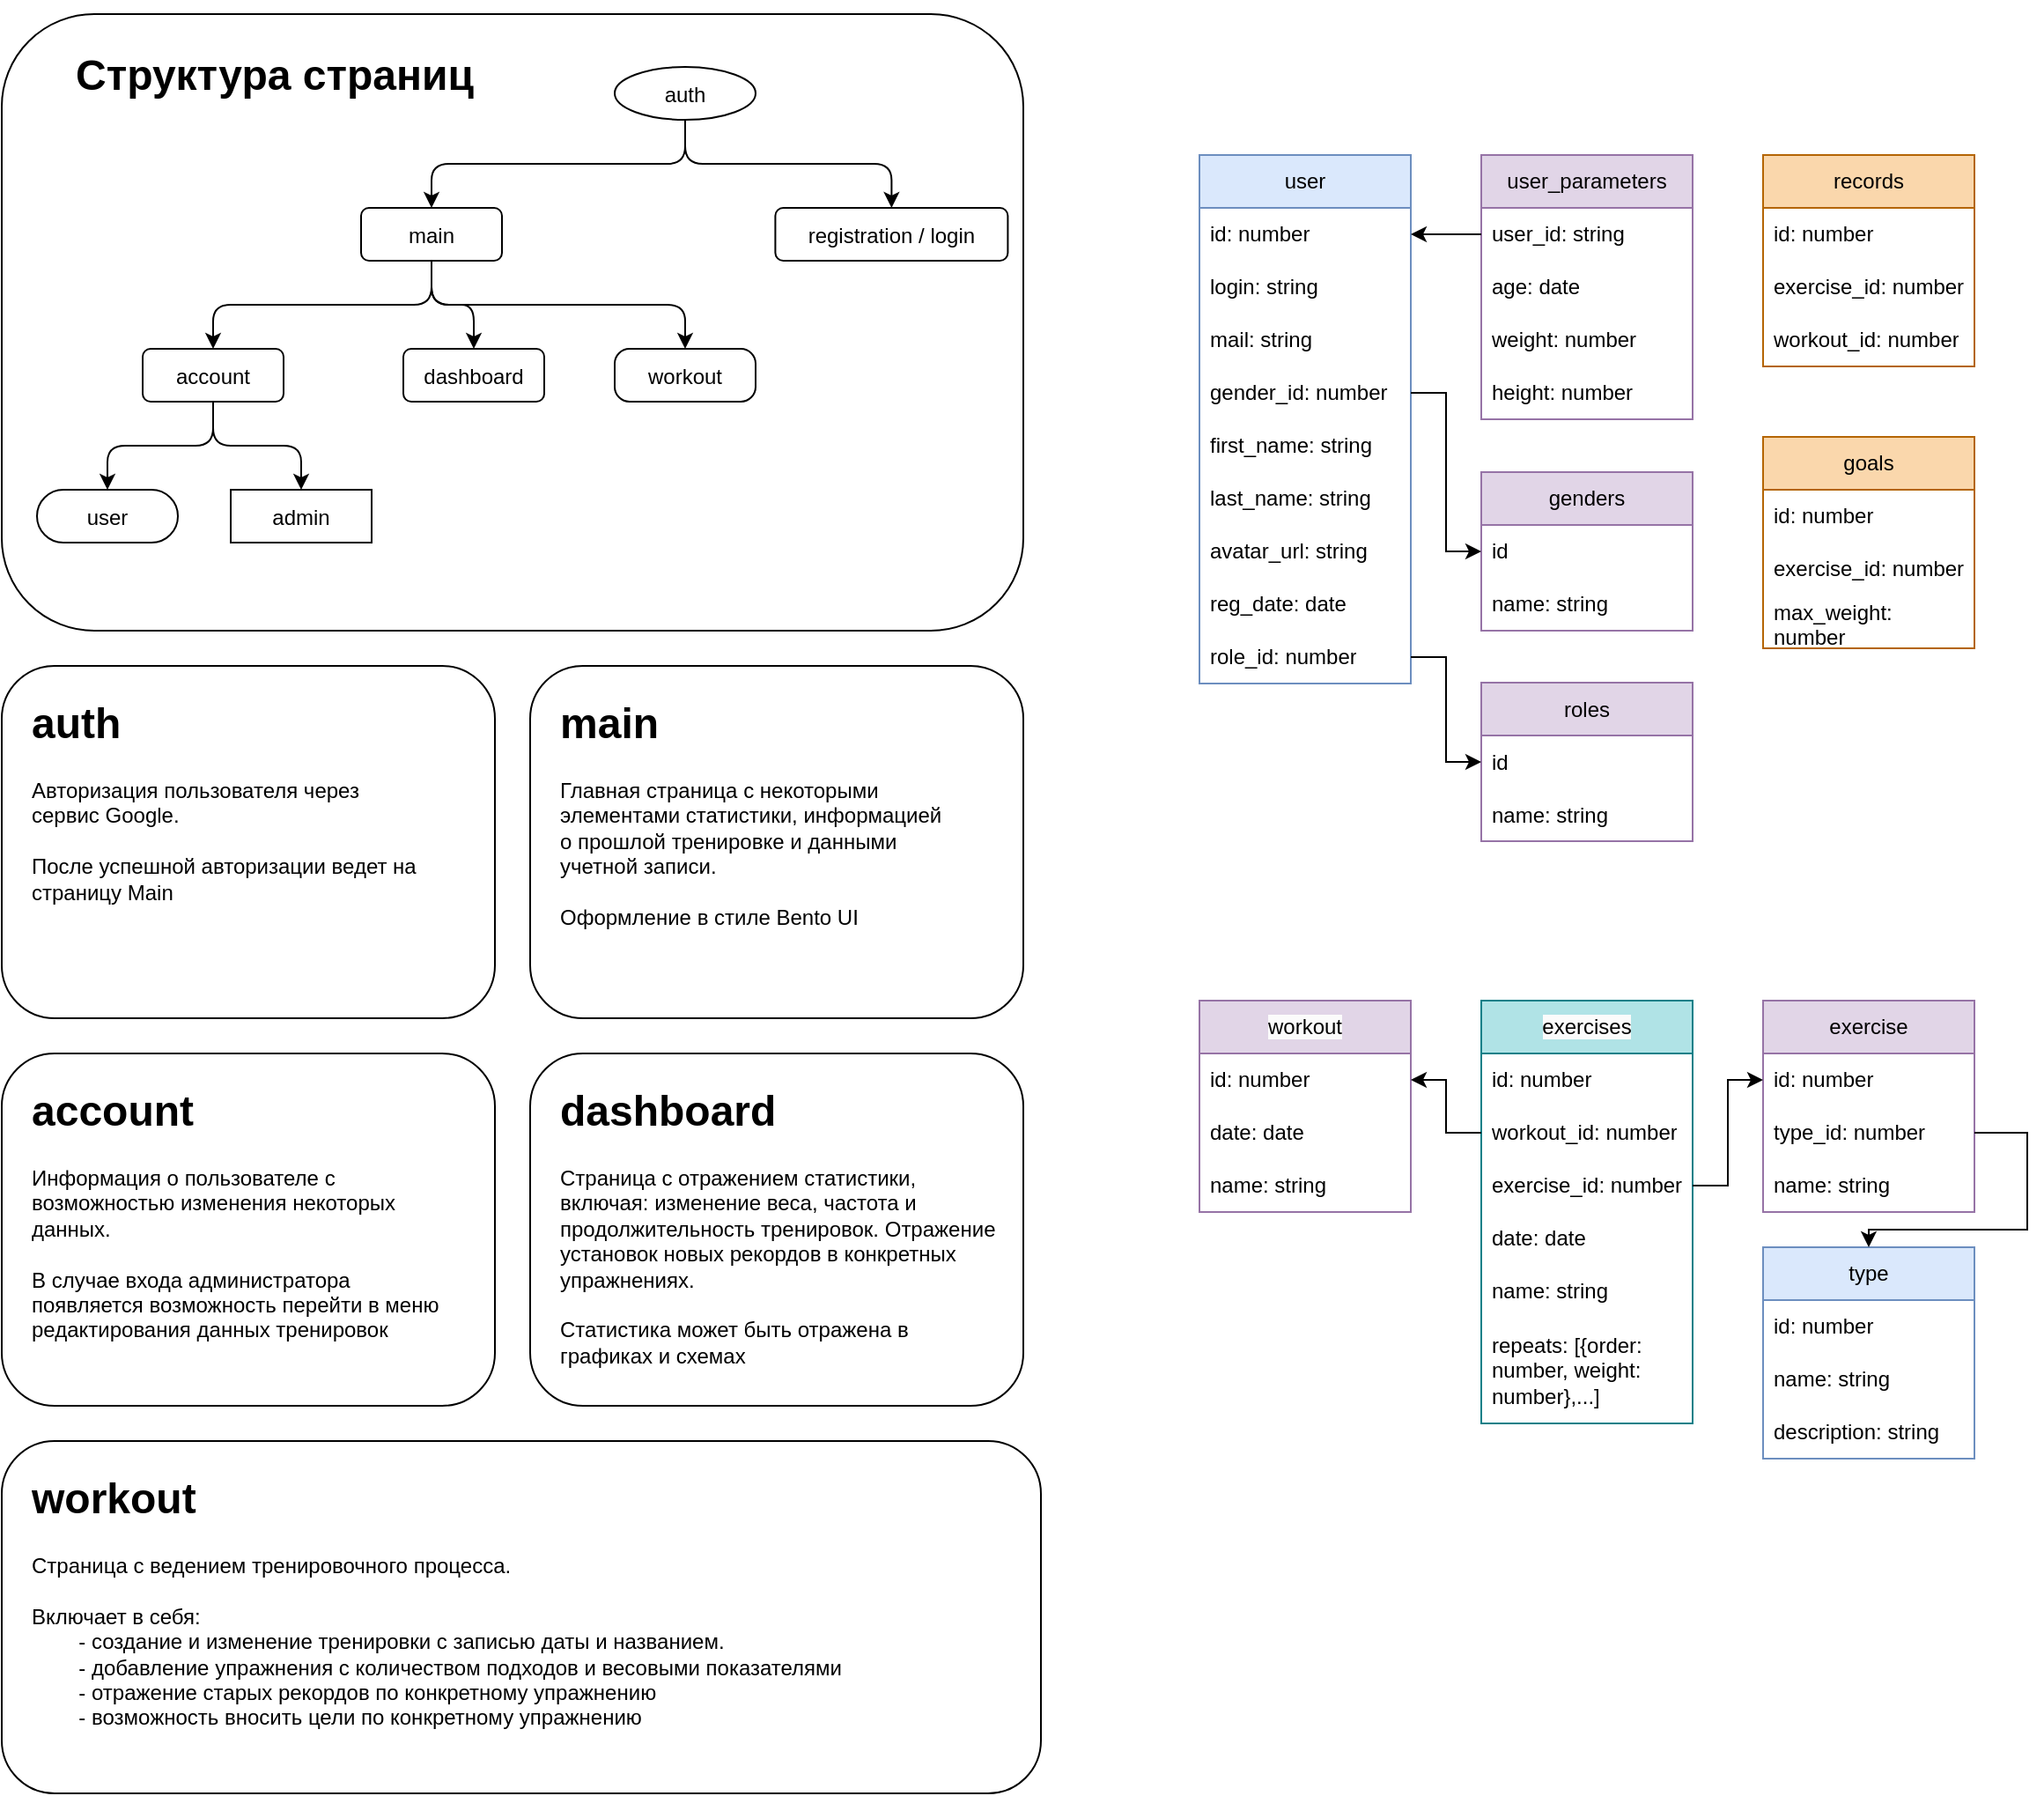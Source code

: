 <mxfile version="22.1.20" type="device">
  <diagram name="Страница — 1" id="5PtIzIpUJKf8nIUizC_x">
    <mxGraphModel dx="2419" dy="1020" grid="1" gridSize="10" guides="1" tooltips="1" connect="1" arrows="1" fold="1" page="1" pageScale="1" pageWidth="827" pageHeight="1169" math="0" shadow="0">
      <root>
        <mxCell id="0" />
        <mxCell id="1" parent="0" />
        <mxCell id="a_LaRM88S2EmwSnpImzi-153" style="edgeStyle=orthogonalEdgeStyle;rounded=0;orthogonalLoop=1;jettySize=auto;html=1;exitX=0.5;exitY=0;exitDx=0;exitDy=0;" edge="1" parent="1" source="a_LaRM88S2EmwSnpImzi-152">
          <mxGeometry relative="1" as="geometry">
            <mxPoint x="-109.667" y="100" as="targetPoint" />
          </mxGeometry>
        </mxCell>
        <mxCell id="a_LaRM88S2EmwSnpImzi-152" value="" style="rounded=1;whiteSpace=wrap;html=1;" vertex="1" parent="1">
          <mxGeometry x="-400" y="80" width="580" height="350" as="geometry" />
        </mxCell>
        <mxCell id="a_LaRM88S2EmwSnpImzi-1" value="user" style="swimlane;fontStyle=0;childLayout=stackLayout;horizontal=1;startSize=30;horizontalStack=0;resizeParent=1;resizeParentMax=0;resizeLast=0;collapsible=1;marginBottom=0;whiteSpace=wrap;html=1;fillColor=#dae8fc;strokeColor=#6c8ebf;" vertex="1" parent="1">
          <mxGeometry x="280" y="160" width="120" height="300" as="geometry" />
        </mxCell>
        <mxCell id="a_LaRM88S2EmwSnpImzi-2" value="id: number" style="text;strokeColor=none;fillColor=none;align=left;verticalAlign=middle;spacingLeft=4;spacingRight=4;overflow=hidden;points=[[0,0.5],[1,0.5]];portConstraint=eastwest;rotatable=0;whiteSpace=wrap;html=1;" vertex="1" parent="a_LaRM88S2EmwSnpImzi-1">
          <mxGeometry y="30" width="120" height="30" as="geometry" />
        </mxCell>
        <mxCell id="a_LaRM88S2EmwSnpImzi-3" value="login: string" style="text;strokeColor=none;fillColor=none;align=left;verticalAlign=middle;spacingLeft=4;spacingRight=4;overflow=hidden;points=[[0,0.5],[1,0.5]];portConstraint=eastwest;rotatable=0;whiteSpace=wrap;html=1;" vertex="1" parent="a_LaRM88S2EmwSnpImzi-1">
          <mxGeometry y="60" width="120" height="30" as="geometry" />
        </mxCell>
        <mxCell id="a_LaRM88S2EmwSnpImzi-4" value="mail: string" style="text;strokeColor=none;fillColor=none;align=left;verticalAlign=middle;spacingLeft=4;spacingRight=4;overflow=hidden;points=[[0,0.5],[1,0.5]];portConstraint=eastwest;rotatable=0;whiteSpace=wrap;html=1;" vertex="1" parent="a_LaRM88S2EmwSnpImzi-1">
          <mxGeometry y="90" width="120" height="30" as="geometry" />
        </mxCell>
        <mxCell id="a_LaRM88S2EmwSnpImzi-14" value="gender_id: number" style="text;strokeColor=none;fillColor=none;align=left;verticalAlign=middle;spacingLeft=4;spacingRight=4;overflow=hidden;points=[[0,0.5],[1,0.5]];portConstraint=eastwest;rotatable=0;whiteSpace=wrap;html=1;" vertex="1" parent="a_LaRM88S2EmwSnpImzi-1">
          <mxGeometry y="120" width="120" height="30" as="geometry" />
        </mxCell>
        <mxCell id="a_LaRM88S2EmwSnpImzi-5" value="first_name: string" style="text;strokeColor=none;fillColor=none;align=left;verticalAlign=middle;spacingLeft=4;spacingRight=4;overflow=hidden;points=[[0,0.5],[1,0.5]];portConstraint=eastwest;rotatable=0;whiteSpace=wrap;html=1;" vertex="1" parent="a_LaRM88S2EmwSnpImzi-1">
          <mxGeometry y="150" width="120" height="30" as="geometry" />
        </mxCell>
        <mxCell id="a_LaRM88S2EmwSnpImzi-6" value="last_name: string" style="text;strokeColor=none;fillColor=none;align=left;verticalAlign=middle;spacingLeft=4;spacingRight=4;overflow=hidden;points=[[0,0.5],[1,0.5]];portConstraint=eastwest;rotatable=0;whiteSpace=wrap;html=1;" vertex="1" parent="a_LaRM88S2EmwSnpImzi-1">
          <mxGeometry y="180" width="120" height="30" as="geometry" />
        </mxCell>
        <mxCell id="a_LaRM88S2EmwSnpImzi-7" value="avatar_url: string" style="text;strokeColor=none;fillColor=none;align=left;verticalAlign=middle;spacingLeft=4;spacingRight=4;overflow=hidden;points=[[0,0.5],[1,0.5]];portConstraint=eastwest;rotatable=0;whiteSpace=wrap;html=1;" vertex="1" parent="a_LaRM88S2EmwSnpImzi-1">
          <mxGeometry y="210" width="120" height="30" as="geometry" />
        </mxCell>
        <mxCell id="a_LaRM88S2EmwSnpImzi-8" value="reg_date: date" style="text;strokeColor=none;fillColor=none;align=left;verticalAlign=middle;spacingLeft=4;spacingRight=4;overflow=hidden;points=[[0,0.5],[1,0.5]];portConstraint=eastwest;rotatable=0;whiteSpace=wrap;html=1;" vertex="1" parent="a_LaRM88S2EmwSnpImzi-1">
          <mxGeometry y="240" width="120" height="30" as="geometry" />
        </mxCell>
        <mxCell id="a_LaRM88S2EmwSnpImzi-57" value="role_id: number&lt;br&gt;" style="text;strokeColor=none;fillColor=none;align=left;verticalAlign=middle;spacingLeft=4;spacingRight=4;overflow=hidden;points=[[0,0.5],[1,0.5]];portConstraint=eastwest;rotatable=0;whiteSpace=wrap;html=1;" vertex="1" parent="a_LaRM88S2EmwSnpImzi-1">
          <mxGeometry y="270" width="120" height="30" as="geometry" />
        </mxCell>
        <mxCell id="a_LaRM88S2EmwSnpImzi-9" value="user_parameters" style="swimlane;fontStyle=0;childLayout=stackLayout;horizontal=1;startSize=30;horizontalStack=0;resizeParent=1;resizeParentMax=0;resizeLast=0;collapsible=1;marginBottom=0;whiteSpace=wrap;html=1;fillColor=#e1d5e7;strokeColor=#9673a6;" vertex="1" parent="1">
          <mxGeometry x="440" y="160" width="120" height="150" as="geometry" />
        </mxCell>
        <mxCell id="a_LaRM88S2EmwSnpImzi-10" value="user_id: string" style="text;strokeColor=none;fillColor=none;align=left;verticalAlign=middle;spacingLeft=4;spacingRight=4;overflow=hidden;points=[[0,0.5],[1,0.5]];portConstraint=eastwest;rotatable=0;whiteSpace=wrap;html=1;" vertex="1" parent="a_LaRM88S2EmwSnpImzi-9">
          <mxGeometry y="30" width="120" height="30" as="geometry" />
        </mxCell>
        <mxCell id="a_LaRM88S2EmwSnpImzi-11" value="age: date" style="text;strokeColor=none;fillColor=none;align=left;verticalAlign=middle;spacingLeft=4;spacingRight=4;overflow=hidden;points=[[0,0.5],[1,0.5]];portConstraint=eastwest;rotatable=0;whiteSpace=wrap;html=1;" vertex="1" parent="a_LaRM88S2EmwSnpImzi-9">
          <mxGeometry y="60" width="120" height="30" as="geometry" />
        </mxCell>
        <mxCell id="a_LaRM88S2EmwSnpImzi-12" value="weight: number" style="text;strokeColor=none;fillColor=none;align=left;verticalAlign=middle;spacingLeft=4;spacingRight=4;overflow=hidden;points=[[0,0.5],[1,0.5]];portConstraint=eastwest;rotatable=0;whiteSpace=wrap;html=1;" vertex="1" parent="a_LaRM88S2EmwSnpImzi-9">
          <mxGeometry y="90" width="120" height="30" as="geometry" />
        </mxCell>
        <mxCell id="a_LaRM88S2EmwSnpImzi-13" value="height: number" style="text;strokeColor=none;fillColor=none;align=left;verticalAlign=middle;spacingLeft=4;spacingRight=4;overflow=hidden;points=[[0,0.5],[1,0.5]];portConstraint=eastwest;rotatable=0;whiteSpace=wrap;html=1;" vertex="1" parent="a_LaRM88S2EmwSnpImzi-9">
          <mxGeometry y="120" width="120" height="30" as="geometry" />
        </mxCell>
        <mxCell id="a_LaRM88S2EmwSnpImzi-15" value="&lt;meta charset=&quot;utf-8&quot;&gt;&lt;span style=&quot;color: rgb(0, 0, 0); font-family: Helvetica; font-size: 12px; font-style: normal; font-variant-ligatures: normal; font-variant-caps: normal; font-weight: 400; letter-spacing: normal; orphans: 2; text-align: center; text-indent: 0px; text-transform: none; widows: 2; word-spacing: 0px; -webkit-text-stroke-width: 0px; background-color: rgb(251, 251, 251); text-decoration-thickness: initial; text-decoration-style: initial; text-decoration-color: initial; float: none; display: inline !important;&quot;&gt;exercises&lt;/span&gt;" style="swimlane;fontStyle=0;childLayout=stackLayout;horizontal=1;startSize=30;horizontalStack=0;resizeParent=1;resizeParentMax=0;resizeLast=0;collapsible=1;marginBottom=0;whiteSpace=wrap;html=1;fillColor=#b0e3e6;strokeColor=#0e8088;" vertex="1" parent="1">
          <mxGeometry x="440" y="640" width="120" height="240" as="geometry" />
        </mxCell>
        <mxCell id="a_LaRM88S2EmwSnpImzi-16" value="id: number" style="text;strokeColor=none;fillColor=none;align=left;verticalAlign=middle;spacingLeft=4;spacingRight=4;overflow=hidden;points=[[0,0.5],[1,0.5]];portConstraint=eastwest;rotatable=0;whiteSpace=wrap;html=1;" vertex="1" parent="a_LaRM88S2EmwSnpImzi-15">
          <mxGeometry y="30" width="120" height="30" as="geometry" />
        </mxCell>
        <mxCell id="a_LaRM88S2EmwSnpImzi-39" value="workout_id: number" style="text;strokeColor=none;fillColor=none;align=left;verticalAlign=middle;spacingLeft=4;spacingRight=4;overflow=hidden;points=[[0,0.5],[1,0.5]];portConstraint=eastwest;rotatable=0;whiteSpace=wrap;html=1;" vertex="1" parent="a_LaRM88S2EmwSnpImzi-15">
          <mxGeometry y="60" width="120" height="30" as="geometry" />
        </mxCell>
        <mxCell id="a_LaRM88S2EmwSnpImzi-17" value="exercise_id: number" style="text;strokeColor=none;fillColor=none;align=left;verticalAlign=middle;spacingLeft=4;spacingRight=4;overflow=hidden;points=[[0,0.5],[1,0.5]];portConstraint=eastwest;rotatable=0;whiteSpace=wrap;html=1;" vertex="1" parent="a_LaRM88S2EmwSnpImzi-15">
          <mxGeometry y="90" width="120" height="30" as="geometry" />
        </mxCell>
        <mxCell id="a_LaRM88S2EmwSnpImzi-26" value="date: date" style="text;strokeColor=none;fillColor=none;align=left;verticalAlign=middle;spacingLeft=4;spacingRight=4;overflow=hidden;points=[[0,0.5],[1,0.5]];portConstraint=eastwest;rotatable=0;whiteSpace=wrap;html=1;" vertex="1" parent="a_LaRM88S2EmwSnpImzi-15">
          <mxGeometry y="120" width="120" height="30" as="geometry" />
        </mxCell>
        <mxCell id="a_LaRM88S2EmwSnpImzi-21" value="name: string" style="text;strokeColor=none;fillColor=none;align=left;verticalAlign=middle;spacingLeft=4;spacingRight=4;overflow=hidden;points=[[0,0.5],[1,0.5]];portConstraint=eastwest;rotatable=0;whiteSpace=wrap;html=1;" vertex="1" parent="a_LaRM88S2EmwSnpImzi-15">
          <mxGeometry y="150" width="120" height="30" as="geometry" />
        </mxCell>
        <mxCell id="a_LaRM88S2EmwSnpImzi-28" value="repeats: [{order: number, weight: number},...]" style="text;strokeColor=none;fillColor=none;align=left;verticalAlign=middle;spacingLeft=4;spacingRight=4;overflow=hidden;points=[[0,0.5],[1,0.5]];portConstraint=eastwest;rotatable=0;whiteSpace=wrap;html=1;" vertex="1" parent="a_LaRM88S2EmwSnpImzi-15">
          <mxGeometry y="180" width="120" height="60" as="geometry" />
        </mxCell>
        <mxCell id="a_LaRM88S2EmwSnpImzi-22" value="exercise" style="swimlane;fontStyle=0;childLayout=stackLayout;horizontal=1;startSize=30;horizontalStack=0;resizeParent=1;resizeParentMax=0;resizeLast=0;collapsible=1;marginBottom=0;whiteSpace=wrap;html=1;fillColor=#e1d5e7;strokeColor=#9673a6;" vertex="1" parent="1">
          <mxGeometry x="600" y="640" width="120" height="120" as="geometry" />
        </mxCell>
        <mxCell id="a_LaRM88S2EmwSnpImzi-23" value="id: number" style="text;strokeColor=none;fillColor=none;align=left;verticalAlign=middle;spacingLeft=4;spacingRight=4;overflow=hidden;points=[[0,0.5],[1,0.5]];portConstraint=eastwest;rotatable=0;whiteSpace=wrap;html=1;" vertex="1" parent="a_LaRM88S2EmwSnpImzi-22">
          <mxGeometry y="30" width="120" height="30" as="geometry" />
        </mxCell>
        <mxCell id="a_LaRM88S2EmwSnpImzi-24" value="type_id: number" style="text;strokeColor=none;fillColor=none;align=left;verticalAlign=middle;spacingLeft=4;spacingRight=4;overflow=hidden;points=[[0,0.5],[1,0.5]];portConstraint=eastwest;rotatable=0;whiteSpace=wrap;html=1;" vertex="1" parent="a_LaRM88S2EmwSnpImzi-22">
          <mxGeometry y="60" width="120" height="30" as="geometry" />
        </mxCell>
        <mxCell id="a_LaRM88S2EmwSnpImzi-27" value="name: string" style="text;strokeColor=none;fillColor=none;align=left;verticalAlign=middle;spacingLeft=4;spacingRight=4;overflow=hidden;points=[[0,0.5],[1,0.5]];portConstraint=eastwest;rotatable=0;whiteSpace=wrap;html=1;" vertex="1" parent="a_LaRM88S2EmwSnpImzi-22">
          <mxGeometry y="90" width="120" height="30" as="geometry" />
        </mxCell>
        <mxCell id="a_LaRM88S2EmwSnpImzi-30" style="edgeStyle=orthogonalEdgeStyle;rounded=0;orthogonalLoop=1;jettySize=auto;html=1;" edge="1" parent="1" source="a_LaRM88S2EmwSnpImzi-17" target="a_LaRM88S2EmwSnpImzi-23">
          <mxGeometry relative="1" as="geometry" />
        </mxCell>
        <mxCell id="a_LaRM88S2EmwSnpImzi-31" style="edgeStyle=orthogonalEdgeStyle;rounded=0;orthogonalLoop=1;jettySize=auto;html=1;" edge="1" parent="1" source="a_LaRM88S2EmwSnpImzi-10" target="a_LaRM88S2EmwSnpImzi-2">
          <mxGeometry relative="1" as="geometry" />
        </mxCell>
        <mxCell id="a_LaRM88S2EmwSnpImzi-32" value="&lt;span style=&quot;color: rgb(0, 0, 0); font-family: Helvetica; font-size: 12px; font-style: normal; font-variant-ligatures: normal; font-variant-caps: normal; font-weight: 400; letter-spacing: normal; orphans: 2; text-align: center; text-indent: 0px; text-transform: none; widows: 2; word-spacing: 0px; -webkit-text-stroke-width: 0px; background-color: rgb(251, 251, 251); text-decoration-thickness: initial; text-decoration-style: initial; text-decoration-color: initial; float: none; display: inline !important;&quot;&gt;workout&lt;/span&gt;" style="swimlane;fontStyle=0;childLayout=stackLayout;horizontal=1;startSize=30;horizontalStack=0;resizeParent=1;resizeParentMax=0;resizeLast=0;collapsible=1;marginBottom=0;whiteSpace=wrap;html=1;fillColor=#e1d5e7;strokeColor=#9673a6;" vertex="1" parent="1">
          <mxGeometry x="280" y="640" width="120" height="120" as="geometry" />
        </mxCell>
        <mxCell id="a_LaRM88S2EmwSnpImzi-33" value="id: number" style="text;strokeColor=none;fillColor=none;align=left;verticalAlign=middle;spacingLeft=4;spacingRight=4;overflow=hidden;points=[[0,0.5],[1,0.5]];portConstraint=eastwest;rotatable=0;whiteSpace=wrap;html=1;" vertex="1" parent="a_LaRM88S2EmwSnpImzi-32">
          <mxGeometry y="30" width="120" height="30" as="geometry" />
        </mxCell>
        <mxCell id="a_LaRM88S2EmwSnpImzi-34" value="date: date" style="text;strokeColor=none;fillColor=none;align=left;verticalAlign=middle;spacingLeft=4;spacingRight=4;overflow=hidden;points=[[0,0.5],[1,0.5]];portConstraint=eastwest;rotatable=0;whiteSpace=wrap;html=1;" vertex="1" parent="a_LaRM88S2EmwSnpImzi-32">
          <mxGeometry y="60" width="120" height="30" as="geometry" />
        </mxCell>
        <mxCell id="a_LaRM88S2EmwSnpImzi-35" value="name: string" style="text;strokeColor=none;fillColor=none;align=left;verticalAlign=middle;spacingLeft=4;spacingRight=4;overflow=hidden;points=[[0,0.5],[1,0.5]];portConstraint=eastwest;rotatable=0;whiteSpace=wrap;html=1;" vertex="1" parent="a_LaRM88S2EmwSnpImzi-32">
          <mxGeometry y="90" width="120" height="30" as="geometry" />
        </mxCell>
        <mxCell id="a_LaRM88S2EmwSnpImzi-40" style="edgeStyle=orthogonalEdgeStyle;rounded=0;orthogonalLoop=1;jettySize=auto;html=1;" edge="1" parent="1" source="a_LaRM88S2EmwSnpImzi-39" target="a_LaRM88S2EmwSnpImzi-33">
          <mxGeometry relative="1" as="geometry" />
        </mxCell>
        <mxCell id="a_LaRM88S2EmwSnpImzi-41" value="type" style="swimlane;fontStyle=0;childLayout=stackLayout;horizontal=1;startSize=30;horizontalStack=0;resizeParent=1;resizeParentMax=0;resizeLast=0;collapsible=1;marginBottom=0;whiteSpace=wrap;html=1;fillColor=#dae8fc;strokeColor=#6c8ebf;" vertex="1" parent="1">
          <mxGeometry x="600" y="780" width="120" height="120" as="geometry" />
        </mxCell>
        <mxCell id="a_LaRM88S2EmwSnpImzi-42" value="id: number" style="text;strokeColor=none;fillColor=none;align=left;verticalAlign=middle;spacingLeft=4;spacingRight=4;overflow=hidden;points=[[0,0.5],[1,0.5]];portConstraint=eastwest;rotatable=0;whiteSpace=wrap;html=1;" vertex="1" parent="a_LaRM88S2EmwSnpImzi-41">
          <mxGeometry y="30" width="120" height="30" as="geometry" />
        </mxCell>
        <mxCell id="a_LaRM88S2EmwSnpImzi-43" value="name: string" style="text;strokeColor=none;fillColor=none;align=left;verticalAlign=middle;spacingLeft=4;spacingRight=4;overflow=hidden;points=[[0,0.5],[1,0.5]];portConstraint=eastwest;rotatable=0;whiteSpace=wrap;html=1;" vertex="1" parent="a_LaRM88S2EmwSnpImzi-41">
          <mxGeometry y="60" width="120" height="30" as="geometry" />
        </mxCell>
        <mxCell id="a_LaRM88S2EmwSnpImzi-45" value="description: string" style="text;strokeColor=none;fillColor=none;align=left;verticalAlign=middle;spacingLeft=4;spacingRight=4;overflow=hidden;points=[[0,0.5],[1,0.5]];portConstraint=eastwest;rotatable=0;whiteSpace=wrap;html=1;" vertex="1" parent="a_LaRM88S2EmwSnpImzi-41">
          <mxGeometry y="90" width="120" height="30" as="geometry" />
        </mxCell>
        <mxCell id="a_LaRM88S2EmwSnpImzi-46" style="edgeStyle=orthogonalEdgeStyle;rounded=0;orthogonalLoop=1;jettySize=auto;html=1;" edge="1" parent="1" source="a_LaRM88S2EmwSnpImzi-24" target="a_LaRM88S2EmwSnpImzi-41">
          <mxGeometry relative="1" as="geometry">
            <Array as="points">
              <mxPoint x="750" y="715" />
              <mxPoint x="750" y="770" />
              <mxPoint x="660" y="770" />
            </Array>
          </mxGeometry>
        </mxCell>
        <mxCell id="a_LaRM88S2EmwSnpImzi-47" value="genders" style="swimlane;fontStyle=0;childLayout=stackLayout;horizontal=1;startSize=30;horizontalStack=0;resizeParent=1;resizeParentMax=0;resizeLast=0;collapsible=1;marginBottom=0;whiteSpace=wrap;html=1;fillColor=#e1d5e7;strokeColor=#9673a6;" vertex="1" parent="1">
          <mxGeometry x="440" y="340" width="120" height="90" as="geometry" />
        </mxCell>
        <mxCell id="a_LaRM88S2EmwSnpImzi-48" value="id" style="text;strokeColor=none;fillColor=none;align=left;verticalAlign=middle;spacingLeft=4;spacingRight=4;overflow=hidden;points=[[0,0.5],[1,0.5]];portConstraint=eastwest;rotatable=0;whiteSpace=wrap;html=1;" vertex="1" parent="a_LaRM88S2EmwSnpImzi-47">
          <mxGeometry y="30" width="120" height="30" as="geometry" />
        </mxCell>
        <mxCell id="a_LaRM88S2EmwSnpImzi-49" value="name: string" style="text;strokeColor=none;fillColor=none;align=left;verticalAlign=middle;spacingLeft=4;spacingRight=4;overflow=hidden;points=[[0,0.5],[1,0.5]];portConstraint=eastwest;rotatable=0;whiteSpace=wrap;html=1;" vertex="1" parent="a_LaRM88S2EmwSnpImzi-47">
          <mxGeometry y="60" width="120" height="30" as="geometry" />
        </mxCell>
        <mxCell id="a_LaRM88S2EmwSnpImzi-53" style="edgeStyle=orthogonalEdgeStyle;rounded=0;orthogonalLoop=1;jettySize=auto;html=1;" edge="1" parent="1" source="a_LaRM88S2EmwSnpImzi-14" target="a_LaRM88S2EmwSnpImzi-48">
          <mxGeometry relative="1" as="geometry" />
        </mxCell>
        <mxCell id="a_LaRM88S2EmwSnpImzi-54" value="roles" style="swimlane;fontStyle=0;childLayout=stackLayout;horizontal=1;startSize=30;horizontalStack=0;resizeParent=1;resizeParentMax=0;resizeLast=0;collapsible=1;marginBottom=0;whiteSpace=wrap;html=1;fillColor=#e1d5e7;strokeColor=#9673a6;" vertex="1" parent="1">
          <mxGeometry x="440" y="459.5" width="120" height="90" as="geometry" />
        </mxCell>
        <mxCell id="a_LaRM88S2EmwSnpImzi-55" value="id" style="text;strokeColor=none;fillColor=none;align=left;verticalAlign=middle;spacingLeft=4;spacingRight=4;overflow=hidden;points=[[0,0.5],[1,0.5]];portConstraint=eastwest;rotatable=0;whiteSpace=wrap;html=1;" vertex="1" parent="a_LaRM88S2EmwSnpImzi-54">
          <mxGeometry y="30" width="120" height="30" as="geometry" />
        </mxCell>
        <mxCell id="a_LaRM88S2EmwSnpImzi-56" value="name: string" style="text;strokeColor=none;fillColor=none;align=left;verticalAlign=middle;spacingLeft=4;spacingRight=4;overflow=hidden;points=[[0,0.5],[1,0.5]];portConstraint=eastwest;rotatable=0;whiteSpace=wrap;html=1;" vertex="1" parent="a_LaRM88S2EmwSnpImzi-54">
          <mxGeometry y="60" width="120" height="30" as="geometry" />
        </mxCell>
        <mxCell id="a_LaRM88S2EmwSnpImzi-58" style="edgeStyle=orthogonalEdgeStyle;rounded=0;orthogonalLoop=1;jettySize=auto;html=1;" edge="1" parent="1" source="a_LaRM88S2EmwSnpImzi-57" target="a_LaRM88S2EmwSnpImzi-55">
          <mxGeometry relative="1" as="geometry" />
        </mxCell>
        <mxCell id="a_LaRM88S2EmwSnpImzi-114" value="" style="group" vertex="1" connectable="0" parent="1">
          <mxGeometry x="-400.0" y="110" width="571.2" height="270" as="geometry" />
        </mxCell>
        <mxCell id="a_LaRM88S2EmwSnpImzi-99" value="auth" style="ellipse" vertex="1" parent="a_LaRM88S2EmwSnpImzi-114">
          <mxGeometry x="348.0" width="80" height="30" as="geometry" />
        </mxCell>
        <mxCell id="a_LaRM88S2EmwSnpImzi-100" value="main" style="rounded=1;" vertex="1" parent="a_LaRM88S2EmwSnpImzi-114">
          <mxGeometry x="204.0" y="80" width="80" height="30" as="geometry" />
        </mxCell>
        <mxCell id="a_LaRM88S2EmwSnpImzi-101" value="" style="edgeStyle=elbowEdgeStyle;elbow=vertical;" edge="1" source="a_LaRM88S2EmwSnpImzi-99" target="a_LaRM88S2EmwSnpImzi-100" parent="a_LaRM88S2EmwSnpImzi-114">
          <mxGeometry relative="1" as="geometry" />
        </mxCell>
        <mxCell id="a_LaRM88S2EmwSnpImzi-102" value="account" style="rounded=1;" vertex="1" parent="a_LaRM88S2EmwSnpImzi-114">
          <mxGeometry x="80" y="160" width="80" height="30" as="geometry" />
        </mxCell>
        <mxCell id="a_LaRM88S2EmwSnpImzi-103" value="" style="edgeStyle=elbowEdgeStyle;elbow=vertical;" edge="1" source="a_LaRM88S2EmwSnpImzi-100" target="a_LaRM88S2EmwSnpImzi-102" parent="a_LaRM88S2EmwSnpImzi-114">
          <mxGeometry relative="1" as="geometry" />
        </mxCell>
        <mxCell id="a_LaRM88S2EmwSnpImzi-104" value="dashboard" style="rounded=1;" vertex="1" parent="a_LaRM88S2EmwSnpImzi-114">
          <mxGeometry x="228.0" y="160" width="80" height="30" as="geometry" />
        </mxCell>
        <mxCell id="a_LaRM88S2EmwSnpImzi-105" value="" style="edgeStyle=elbowEdgeStyle;elbow=vertical;" edge="1" source="a_LaRM88S2EmwSnpImzi-100" target="a_LaRM88S2EmwSnpImzi-104" parent="a_LaRM88S2EmwSnpImzi-114">
          <mxGeometry relative="1" as="geometry" />
        </mxCell>
        <mxCell id="a_LaRM88S2EmwSnpImzi-106" value="registration / login" style="rounded=1;" vertex="1" parent="a_LaRM88S2EmwSnpImzi-114">
          <mxGeometry x="439.2" y="80" width="132" height="30" as="geometry" />
        </mxCell>
        <mxCell id="a_LaRM88S2EmwSnpImzi-107" value="" style="edgeStyle=elbowEdgeStyle;elbow=vertical;" edge="1" source="a_LaRM88S2EmwSnpImzi-99" target="a_LaRM88S2EmwSnpImzi-106" parent="a_LaRM88S2EmwSnpImzi-114">
          <mxGeometry relative="1" as="geometry" />
        </mxCell>
        <mxCell id="a_LaRM88S2EmwSnpImzi-108" value="workout" style="rounded=1;arcSize=28;" vertex="1" parent="a_LaRM88S2EmwSnpImzi-114">
          <mxGeometry x="348.0" y="160" width="80" height="30" as="geometry" />
        </mxCell>
        <mxCell id="a_LaRM88S2EmwSnpImzi-109" value="" style="edgeStyle=elbowEdgeStyle;elbow=vertical;" edge="1" source="a_LaRM88S2EmwSnpImzi-100" target="a_LaRM88S2EmwSnpImzi-108" parent="a_LaRM88S2EmwSnpImzi-114">
          <mxGeometry relative="1" as="geometry" />
        </mxCell>
        <mxCell id="a_LaRM88S2EmwSnpImzi-110" value="user" style="rounded=1;arcSize=50;" vertex="1" parent="a_LaRM88S2EmwSnpImzi-114">
          <mxGeometry x="20" y="240" width="80" height="30" as="geometry" />
        </mxCell>
        <mxCell id="a_LaRM88S2EmwSnpImzi-111" value="" style="edgeStyle=elbowEdgeStyle;elbow=vertical;" edge="1" source="a_LaRM88S2EmwSnpImzi-102" target="a_LaRM88S2EmwSnpImzi-110" parent="a_LaRM88S2EmwSnpImzi-114">
          <mxGeometry relative="1" as="geometry" />
        </mxCell>
        <mxCell id="a_LaRM88S2EmwSnpImzi-112" value="admin" style="rounded=1;arcSize=0;" vertex="1" parent="a_LaRM88S2EmwSnpImzi-114">
          <mxGeometry x="130" y="240" width="80" height="30" as="geometry" />
        </mxCell>
        <mxCell id="a_LaRM88S2EmwSnpImzi-113" value="" style="edgeStyle=elbowEdgeStyle;elbow=vertical;" edge="1" source="a_LaRM88S2EmwSnpImzi-102" target="a_LaRM88S2EmwSnpImzi-112" parent="a_LaRM88S2EmwSnpImzi-114">
          <mxGeometry relative="1" as="geometry" />
        </mxCell>
        <mxCell id="a_LaRM88S2EmwSnpImzi-122" value="" style="group" vertex="1" connectable="0" parent="1">
          <mxGeometry x="-400" y="450" width="280" height="200" as="geometry" />
        </mxCell>
        <mxCell id="a_LaRM88S2EmwSnpImzi-121" value="" style="rounded=1;whiteSpace=wrap;html=1;" vertex="1" parent="a_LaRM88S2EmwSnpImzi-122">
          <mxGeometry width="280" height="200" as="geometry" />
        </mxCell>
        <mxCell id="a_LaRM88S2EmwSnpImzi-118" value="&lt;h1&gt;auth&lt;/h1&gt;&lt;p&gt;Авторизация пользователя через сервис Google.&lt;br&gt;&lt;br&gt;После успешной авторизации ведет на страницу Main&lt;/p&gt;" style="text;html=1;strokeColor=none;fillColor=none;spacing=5;spacingTop=-20;whiteSpace=wrap;overflow=hidden;rounded=0;" vertex="1" parent="a_LaRM88S2EmwSnpImzi-122">
          <mxGeometry x="12.174" y="12.5" width="231.304" height="162.5" as="geometry" />
        </mxCell>
        <mxCell id="a_LaRM88S2EmwSnpImzi-123" value="" style="group" vertex="1" connectable="0" parent="1">
          <mxGeometry x="-100" y="450" width="280" height="200" as="geometry" />
        </mxCell>
        <mxCell id="a_LaRM88S2EmwSnpImzi-124" value="" style="rounded=1;whiteSpace=wrap;html=1;" vertex="1" parent="a_LaRM88S2EmwSnpImzi-123">
          <mxGeometry width="280" height="200" as="geometry" />
        </mxCell>
        <mxCell id="a_LaRM88S2EmwSnpImzi-125" value="&lt;h1 style=&quot;border-color: var(--border-color);&quot;&gt;main&lt;/h1&gt;&lt;h1&gt;&lt;p style=&quot;border-color: var(--border-color); font-size: 12px; font-weight: 400;&quot;&gt;Главная страница с некоторыми элементами статистики, информацией о прошлой тренировке и данными учетной записи.&amp;nbsp;&lt;br style=&quot;border-color: var(--border-color);&quot;&gt;&lt;br style=&quot;border-color: var(--border-color);&quot;&gt;Оформление в стиле Bento UI&lt;/p&gt;&lt;/h1&gt;" style="text;html=1;strokeColor=none;fillColor=none;spacing=5;spacingTop=-20;whiteSpace=wrap;overflow=hidden;rounded=0;" vertex="1" parent="a_LaRM88S2EmwSnpImzi-123">
          <mxGeometry x="12.174" y="12.5" width="231.304" height="162.5" as="geometry" />
        </mxCell>
        <mxCell id="a_LaRM88S2EmwSnpImzi-126" value="" style="group" vertex="1" connectable="0" parent="1">
          <mxGeometry x="-400" y="670" width="280" height="200" as="geometry" />
        </mxCell>
        <mxCell id="a_LaRM88S2EmwSnpImzi-127" value="" style="rounded=1;whiteSpace=wrap;html=1;" vertex="1" parent="a_LaRM88S2EmwSnpImzi-126">
          <mxGeometry width="280" height="200" as="geometry" />
        </mxCell>
        <mxCell id="a_LaRM88S2EmwSnpImzi-128" value="&lt;h1 style=&quot;border-color: var(--border-color);&quot;&gt;account&lt;/h1&gt;&lt;h1&gt;&lt;p style=&quot;border-color: var(--border-color); font-size: 12px; font-weight: 400;&quot;&gt;Информация о пользователе с возможностью изменения некоторых данных.&lt;br&gt;&lt;br&gt;В случае входа администратора появляется возможность перейти в меню редактирования данных тренировок&lt;/p&gt;&lt;/h1&gt;" style="text;html=1;strokeColor=none;fillColor=none;spacing=5;spacingTop=-20;whiteSpace=wrap;overflow=hidden;rounded=0;" vertex="1" parent="a_LaRM88S2EmwSnpImzi-126">
          <mxGeometry x="12.17" y="12.5" width="247.83" height="177.5" as="geometry" />
        </mxCell>
        <mxCell id="a_LaRM88S2EmwSnpImzi-129" value="" style="group" vertex="1" connectable="0" parent="1">
          <mxGeometry x="-100" y="670" width="280" height="200" as="geometry" />
        </mxCell>
        <mxCell id="a_LaRM88S2EmwSnpImzi-130" value="" style="rounded=1;whiteSpace=wrap;html=1;" vertex="1" parent="a_LaRM88S2EmwSnpImzi-129">
          <mxGeometry width="280" height="200" as="geometry" />
        </mxCell>
        <mxCell id="a_LaRM88S2EmwSnpImzi-131" value="&lt;h1 style=&quot;border-color: var(--border-color);&quot;&gt;dashboard&lt;/h1&gt;&lt;h1&gt;&lt;p style=&quot;border-color: var(--border-color); font-size: 12px; font-weight: 400;&quot;&gt;Страница с отражением статистики, включая: изменение веса, частота и продолжительность тренировок. Отражение установок новых рекордов в конкретных упражнениях.&lt;br&gt;&lt;br&gt;Статистика может быть отражена в графиках и схемах&lt;/p&gt;&lt;/h1&gt;" style="text;html=1;strokeColor=none;fillColor=none;spacing=5;spacingTop=-20;whiteSpace=wrap;overflow=hidden;rounded=0;" vertex="1" parent="a_LaRM88S2EmwSnpImzi-129">
          <mxGeometry x="12.17" y="12.5" width="257.83" height="177.5" as="geometry" />
        </mxCell>
        <mxCell id="a_LaRM88S2EmwSnpImzi-132" value="records" style="swimlane;fontStyle=0;childLayout=stackLayout;horizontal=1;startSize=30;horizontalStack=0;resizeParent=1;resizeParentMax=0;resizeLast=0;collapsible=1;marginBottom=0;whiteSpace=wrap;html=1;fillColor=#fad7ac;strokeColor=#b46504;" vertex="1" parent="1">
          <mxGeometry x="600" y="160" width="120" height="120" as="geometry" />
        </mxCell>
        <mxCell id="a_LaRM88S2EmwSnpImzi-133" value="id: number" style="text;strokeColor=none;fillColor=none;align=left;verticalAlign=middle;spacingLeft=4;spacingRight=4;overflow=hidden;points=[[0,0.5],[1,0.5]];portConstraint=eastwest;rotatable=0;whiteSpace=wrap;html=1;" vertex="1" parent="a_LaRM88S2EmwSnpImzi-132">
          <mxGeometry y="30" width="120" height="30" as="geometry" />
        </mxCell>
        <mxCell id="a_LaRM88S2EmwSnpImzi-134" value="exercise_id: number" style="text;strokeColor=none;fillColor=none;align=left;verticalAlign=middle;spacingLeft=4;spacingRight=4;overflow=hidden;points=[[0,0.5],[1,0.5]];portConstraint=eastwest;rotatable=0;whiteSpace=wrap;html=1;" vertex="1" parent="a_LaRM88S2EmwSnpImzi-132">
          <mxGeometry y="60" width="120" height="30" as="geometry" />
        </mxCell>
        <mxCell id="a_LaRM88S2EmwSnpImzi-136" value="workout_id: number" style="text;strokeColor=none;fillColor=none;align=left;verticalAlign=middle;spacingLeft=4;spacingRight=4;overflow=hidden;points=[[0,0.5],[1,0.5]];portConstraint=eastwest;rotatable=0;whiteSpace=wrap;html=1;" vertex="1" parent="a_LaRM88S2EmwSnpImzi-132">
          <mxGeometry y="90" width="120" height="30" as="geometry" />
        </mxCell>
        <mxCell id="a_LaRM88S2EmwSnpImzi-137" value="" style="group" vertex="1" connectable="0" parent="1">
          <mxGeometry x="-400" y="890" width="590" height="200" as="geometry" />
        </mxCell>
        <mxCell id="a_LaRM88S2EmwSnpImzi-138" value="" style="rounded=1;whiteSpace=wrap;html=1;" vertex="1" parent="a_LaRM88S2EmwSnpImzi-137">
          <mxGeometry width="590" height="200" as="geometry" />
        </mxCell>
        <mxCell id="a_LaRM88S2EmwSnpImzi-139" value="&lt;h1 style=&quot;border-color: var(--border-color);&quot;&gt;workout&lt;/h1&gt;&lt;h1&gt;&lt;p style=&quot;border-color: var(--border-color); font-size: 12px; font-weight: 400;&quot;&gt;Страница с ведением тренировочного процесса.&lt;br&gt;&lt;br&gt;Включает в себя:&amp;nbsp;&lt;br&gt;&lt;span style=&quot;white-space: pre;&quot;&gt;&#x9;&lt;/span&gt;- создание и изменение тренировки с записью даты и названием.&lt;br&gt;&lt;span style=&quot;white-space: pre;&quot;&gt;&#x9;&lt;/span&gt;- добавление упражнения с количеством подходов и весовыми показателями&lt;br&gt;&lt;span style=&quot;white-space: pre;&quot;&gt;&#x9;&lt;/span&gt;- отражение старых рекордов по конкретному упражнению&lt;br&gt;&lt;span style=&quot;white-space: pre;&quot;&gt;&#x9;&lt;/span&gt;- возможность вносить цели по конкретному упражнению&lt;br&gt;&lt;/p&gt;&lt;/h1&gt;" style="text;html=1;strokeColor=none;fillColor=none;spacing=5;spacingTop=-20;whiteSpace=wrap;overflow=hidden;rounded=0;" vertex="1" parent="a_LaRM88S2EmwSnpImzi-137">
          <mxGeometry x="12.17" y="12.5" width="567.83" height="177.5" as="geometry" />
        </mxCell>
        <mxCell id="a_LaRM88S2EmwSnpImzi-145" value="goals" style="swimlane;fontStyle=0;childLayout=stackLayout;horizontal=1;startSize=30;horizontalStack=0;resizeParent=1;resizeParentMax=0;resizeLast=0;collapsible=1;marginBottom=0;whiteSpace=wrap;html=1;fillColor=#fad7ac;strokeColor=#b46504;" vertex="1" parent="1">
          <mxGeometry x="600" y="320" width="120" height="120" as="geometry" />
        </mxCell>
        <mxCell id="a_LaRM88S2EmwSnpImzi-146" value="id: number" style="text;strokeColor=none;fillColor=none;align=left;verticalAlign=middle;spacingLeft=4;spacingRight=4;overflow=hidden;points=[[0,0.5],[1,0.5]];portConstraint=eastwest;rotatable=0;whiteSpace=wrap;html=1;" vertex="1" parent="a_LaRM88S2EmwSnpImzi-145">
          <mxGeometry y="30" width="120" height="30" as="geometry" />
        </mxCell>
        <mxCell id="a_LaRM88S2EmwSnpImzi-147" value="exercise_id: number" style="text;strokeColor=none;fillColor=none;align=left;verticalAlign=middle;spacingLeft=4;spacingRight=4;overflow=hidden;points=[[0,0.5],[1,0.5]];portConstraint=eastwest;rotatable=0;whiteSpace=wrap;html=1;" vertex="1" parent="a_LaRM88S2EmwSnpImzi-145">
          <mxGeometry y="60" width="120" height="30" as="geometry" />
        </mxCell>
        <mxCell id="a_LaRM88S2EmwSnpImzi-149" value="max_weight: number" style="text;strokeColor=none;fillColor=none;align=left;verticalAlign=middle;spacingLeft=4;spacingRight=4;overflow=hidden;points=[[0,0.5],[1,0.5]];portConstraint=eastwest;rotatable=0;whiteSpace=wrap;html=1;" vertex="1" parent="a_LaRM88S2EmwSnpImzi-145">
          <mxGeometry y="90" width="120" height="30" as="geometry" />
        </mxCell>
        <mxCell id="a_LaRM88S2EmwSnpImzi-151" value="&lt;b&gt;&lt;font style=&quot;font-size: 24px;&quot;&gt;Структура страниц&lt;/font&gt;&lt;/b&gt;" style="text;html=1;strokeColor=none;fillColor=none;align=center;verticalAlign=middle;whiteSpace=wrap;rounded=0;" vertex="1" parent="1">
          <mxGeometry x="-380" y="100" width="270" height="30" as="geometry" />
        </mxCell>
      </root>
    </mxGraphModel>
  </diagram>
</mxfile>
